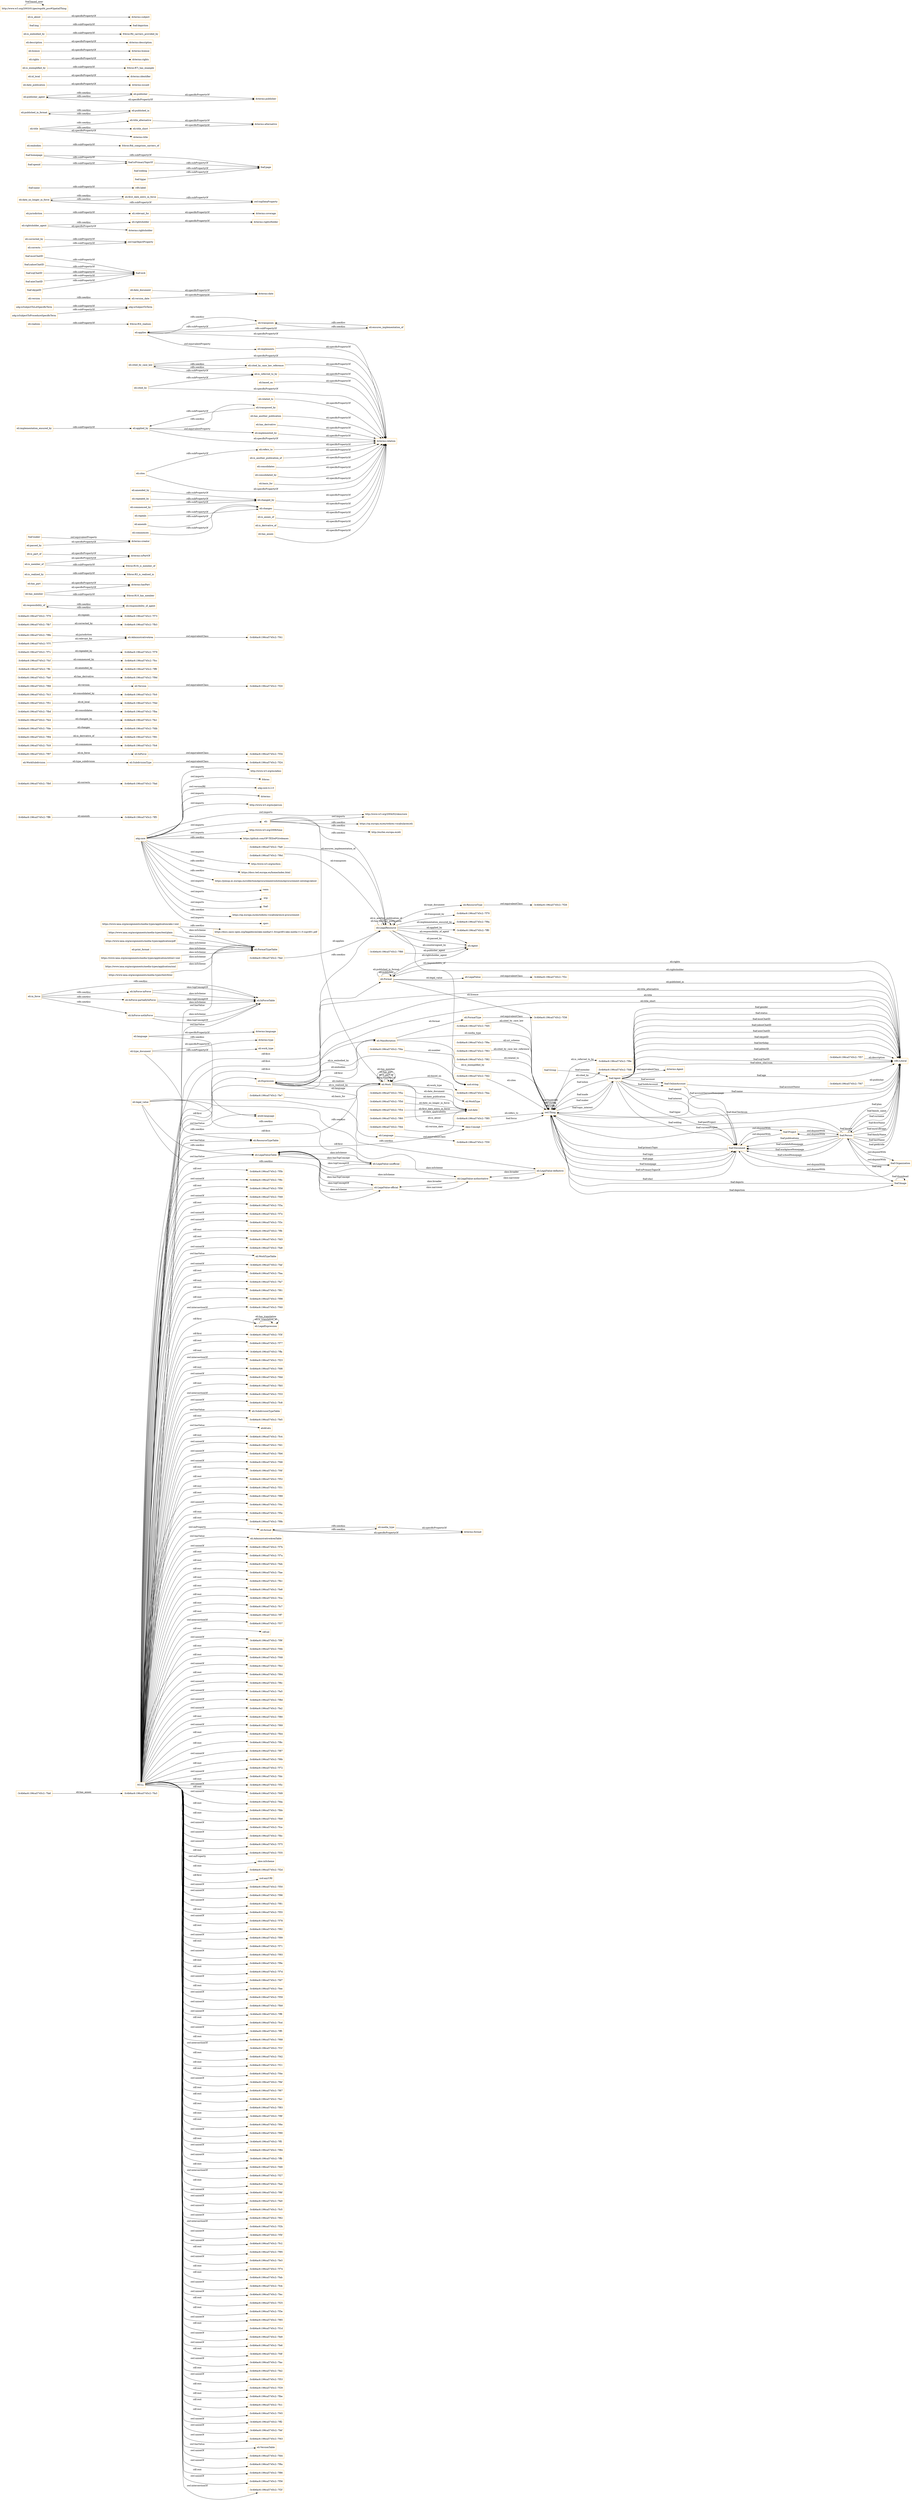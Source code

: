 digraph ar2dtool_diagram { 
rankdir=LR;
size="1501"
node [shape = rectangle, color="orange"]; "-3c4b6ac6:196ca5745c2:-7fa3" "-3c4b6ac6:196ca5745c2:-7f8e" "eli:LegalValue" "-3c4b6ac6:196ca5745c2:-7f6a" "-3c4b6ac6:196ca5745c2:-7ff3" "-3c4b6ac6:196ca5745c2:-7f63" "-3c4b6ac6:196ca5745c2:-7fad" "eli:Expression" "eli:SubdivisionType" "eli:Language" "-3c4b6ac6:196ca5745c2:-7f34" "-3c4b6ac6:196ca5745c2:-7fc6" "-3c4b6ac6:196ca5745c2:-7f57" "-3c4b6ac6:196ca5745c2:-7fa9" "-3c4b6ac6:196ca5745c2:-7f70" "eli:ResourceType" "-3c4b6ac6:196ca5745c2:-7f9a" "-3c4b6ac6:196ca5745c2:-7f82" "-3c4b6ac6:196ca5745c2:-7f91" "-3c4b6ac6:196ca5745c2:-7fde" "-3c4b6ac6:196ca5745c2:-7fe4" "-3c4b6ac6:196ca5745c2:-7fba" "-3c4b6ac6:196ca5745c2:-7f51" "eli:WorkSubdivision" "-3c4b6ac6:196ca5745c2:-7fb0" "-3c4b6ac6:196ca5745c2:-7fc3" "-3c4b6ac6:196ca5745c2:-7f20" "-3c4b6ac6:196ca5745c2:-7f4a" "-3c4b6ac6:196ca5745c2:-7f9d" "-3c4b6ac6:196ca5745c2:-7fd8" "-3c4b6ac6:196ca5745c2:-7f88" "eli:WorkType" "eli:LegalResource" "-3c4b6ac6:196ca5745c2:-7ffc" "eli:Manifestation" "-3c4b6ac6:196ca5745c2:-7fcc" "-3c4b6ac6:196ca5745c2:-7fd2" "-3c4b6ac6:196ca5745c2:-7f7c" "-3c4b6ac6:196ca5745c2:-7f54" "-3c4b6ac6:196ca5745c2:-7fa6" "-3c4b6ac6:196ca5745c2:-7fa0" "-3c4b6ac6:196ca5745c2:-7f97" "-3c4b6ac6:196ca5745c2:-7f8b" "eli:Work" "-3c4b6ac6:196ca5745c2:-7fcf" "-3c4b6ac6:196ca5745c2:-7f38" "-3c4b6ac6:196ca5745c2:-7f2c" "-3c4b6ac6:196ca5745c2:-7f7f" "eli:Format" "-3c4b6ac6:196ca5745c2:-7f24" "-3c4b6ac6:196ca5745c2:-7fc0" "-3c4b6ac6:196ca5745c2:-7fea" "-3c4b6ac6:196ca5745c2:-7ff0" "-3c4b6ac6:196ca5745c2:-7f60" "-3c4b6ac6:196ca5745c2:-7f85" "eli:AdministrativeArea" "-3c4b6ac6:196ca5745c2:-7fe7" "-3c4b6ac6:196ca5745c2:-7f44" "-3c4b6ac6:196ca5745c2:-7ff9" "-3c4b6ac6:196ca5745c2:-7fb3" "eli:LegalExpression" "-3c4b6ac6:196ca5745c2:-7f79" "-3c4b6ac6:196ca5745c2:-7f6d" "eli:InForce" "-3c4b6ac6:196ca5745c2:-7fdb" "eli:Agent" "-3c4b6ac6:196ca5745c2:-7f47" "-3c4b6ac6:196ca5745c2:-7fed" "-3c4b6ac6:196ca5745c2:-7f94" "-3c4b6ac6:196ca5745c2:-7f30" "eli:Version" "-3c4b6ac6:196ca5745c2:-7ff6" "-3c4b6ac6:196ca5745c2:-7f66" "-3c4b6ac6:196ca5745c2:-7f73" "-3c4b6ac6:196ca5745c2:-7f5a" "-3c4b6ac6:196ca5745c2:-7fd5" "-3c4b6ac6:196ca5745c2:-7fb7" "-3c4b6ac6:196ca5745c2:-7f41" "-3c4b6ac6:196ca5745c2:-7fc9" "-3c4b6ac6:196ca5745c2:-7fbd" "-3c4b6ac6:196ca5745c2:-7f76" "-3c4b6ac6:196ca5745c2:-7f5d" "-3c4b6ac6:196ca5745c2:-7f3f" "eli:FormatType" "-3c4b6ac6:196ca5745c2:-7f28" "-3c4b6ac6:196ca5745c2:-7fe1" "foaf:Image" "foaf:Project" "foaf:Agent" "foaf:Document" "foaf:OnlineAccount" "foaf:Person" "foaf:Organization" "foaf:Group" ; /*classes style*/
	"eli:responsibility_of" -> "eli:responsibility_of_agent" [ label = "rdfs:seeAlso" ];
	"eli:has_part" -> "dcterms:hasPart" [ label = "eli:specificPropertyOf" ];
	"eli:" -> "eli:Work" [ label = "rdfs:seeAlso" ];
	"eli:" -> "https://op.europa.eu/en/web/eu-vocabularies/eli" [ label = "rdfs:seeAlso" ];
	"eli:" -> "http://www.w3.org/2004/02/skos/core" [ label = "owl:imports" ];
	"eli:" -> "eli:LegalResource" [ label = "rdfs:seeAlso" ];
	"eli:" -> "http://eurlex.europa.eu/eli" [ label = "rdfs:seeAlso" ];
	"eli:is_realized_by" -> "frbroo:R3_is_realised_in" [ label = "rdfs:subPropertyOf" ];
	"eli:is_part_of" -> "dcterms:isPartOf" [ label = "eli:specificPropertyOf" ];
	"eli:AdministrativeArea" -> "-3c4b6ac6:196ca5745c2:-7f41" [ label = "owl:equivalentClass" ];
	"foaf:maker" -> "dcterms:creator" [ label = "owl:equivalentProperty" ];
	"eli:LegalValue-official" -> "eli:LegalValue-authoritative" [ label = "skos:narrower" ];
	"eli:LegalValue-official" -> "eli:LegalValueTable" [ label = "skos:topConceptOf" ];
	"eli:LegalValue-official" -> "eli:LegalValueTable" [ label = "skos:inScheme" ];
	"eli:repeals" -> "eli:changes" [ label = "rdfs:subPropertyOf" ];
	"eli:has_member" -> "frbroo:R10_has_member" [ label = "rdfs:subPropertyOf" ];
	"eli:has_member" -> "dcterms:hasPart" [ label = "eli:specificPropertyOf" ];
	"eli:cited_by_case_law" -> "eli:is_referred_to_by" [ label = "rdfs:subPropertyOf" ];
	"eli:cited_by_case_law" -> "dcterms:relation" [ label = "eli:specificPropertyOf" ];
	"eli:cited_by_case_law" -> "eli:cited_by_case_law_reference" [ label = "rdfs:seeAlso" ];
	"eli:realizes" -> "frbroo:R3i_realises" [ label = "rdfs:subPropertyOf" ];
	"a4g:isSubjectToLotSpecificTerm" -> "a4g:isSubjectToTerm" [ label = "rdfs:subPropertyOf" ];
	"a4g:isSubjectToProcedureSpecificTerm" -> "a4g:isSubjectToTerm" [ label = "rdfs:subPropertyOf" ];
	"eli:date_document" -> "dcterms:date" [ label = "eli:specificPropertyOf" ];
	"eli:amends" -> "eli:changes" [ label = "rdfs:subPropertyOf" ];
	"eli:based_on" -> "dcterms:relation" [ label = "eli:specificPropertyOf" ];
	"eli:version" -> "eli:version_date" [ label = "rdfs:seeAlso" ];
	"https://www.iana.org/assignments/media-types/application/xhtml+xml" -> "eli:FormatTypeTable" [ label = "skos:inScheme" ];
	"eli:implements" -> "dcterms:relation" [ label = "eli:specificPropertyOf" ];
	"foaf:msnChatID" -> "foaf:nick" [ label = "rdfs:subPropertyOf" ];
	"foaf:yahooChatID" -> "foaf:nick" [ label = "rdfs:subPropertyOf" ];
	"eli:implemented_by" -> "dcterms:relation" [ label = "eli:specificPropertyOf" ];
	"eli:language" -> "atold:language" [ label = "rdfs:seeAlso" ];
	"eli:language" -> "dcterms:language" [ label = "eli:specificPropertyOf" ];
	"eli:LegalValue-unofficial" -> "eli:LegalValueTable" [ label = "skos:topConceptOf" ];
	"eli:LegalValue-unofficial" -> "eli:LegalValueTable" [ label = "skos:inScheme" ];
	"eli:LegalValue-authoritative" -> "eli:LegalValue-definitive" [ label = "skos:narrower" ];
	"eli:LegalValue-authoritative" -> "eli:LegalValueTable" [ label = "skos:inScheme" ];
	"eli:LegalValue-authoritative" -> "eli:LegalValue-official" [ label = "skos:broader" ];
	"eli:InForce-partiallyInForce" -> "eli:InForceTable" [ label = "skos:inScheme" ];
	"eli:InForce-partiallyInForce" -> "eli:InForceTable" [ label = "skos:topConceptOf" ];
	"eli:ensures_implementation_of" -> "eli:transposes" [ label = "rdfs:seeAlso" ];
	"eli:ensures_implementation_of" -> "eli:applies" [ label = "rdfs:subPropertyOf" ];
	"eli:is_another_publication_of" -> "dcterms:relation" [ label = "eli:specificPropertyOf" ];
	"eli:consolidates" -> "dcterms:relation" [ label = "eli:specificPropertyOf" ];
	"eli:consolidated_by" -> "dcterms:relation" [ label = "eli:specificPropertyOf" ];
	"eli:applies" -> "eli:transposes" [ label = "rdfs:seeAlso" ];
	"eli:applies" -> "dcterms:relation" [ label = "eli:specificPropertyOf" ];
	"eli:applies" -> "eli:implements" [ label = "owl:equivalentProperty" ];
	"eli:basis_for" -> "dcterms:relation" [ label = "eli:specificPropertyOf" ];
	"eli:corrected_by" -> "owl:topObjectProperty" [ label = "rdfs:subPropertyOf" ];
	"eli:LegalValueTable" -> "eli:LegalValue-unofficial" [ label = "skos:hasTopConcept" ];
	"eli:LegalValueTable" -> "eli:LegalValue-official" [ label = "skos:hasTopConcept" ];
	"eli:responsibility_of_agent" -> "eli:responsibility_of" [ label = "rdfs:seeAlso" ];
	"eli:media_type" -> "eli:format" [ label = "rdfs:seeAlso" ];
	"eli:media_type" -> "dcterms:format" [ label = "eli:specificPropertyOf" ];
	"eli:commences" -> "eli:changes" [ label = "rdfs:subPropertyOf" ];
	"eli:rightsholder_agent" -> "eli:rightsholder" [ label = "rdfs:seeAlso" ];
	"eli:rightsholder_agent" -> "dcterms:rightsholder" [ label = "eli:specificPropertyOf" ];
	"a4g:core" -> "http://www.w3.org/2006/time" [ label = "owl:imports" ];
	"a4g:core" -> "https://github.com/OP-TED/ePO/releases" [ label = "rdfs:seeAlso" ];
	"a4g:core" -> "http://www.w3.org/ns/locn" [ label = "owl:imports" ];
	"a4g:core" -> "https://docs.ted.europa.eu/home/index.html" [ label = "rdfs:seeAlso" ];
	"a4g:core" -> "https://joinup.ec.europa.eu/collection/eprocurement/solution/eprocurement-ontology/about" [ label = "rdfs:seeAlso" ];
	"a4g:core" -> "vann:" [ label = "owl:imports" ];
	"a4g:core" -> "org:" [ label = "owl:imports" ];
	"a4g:core" -> "foaf:" [ label = "owl:imports" ];
	"a4g:core" -> "https://op.europa.eu/en/web/eu-vocabularies/e-procurement" [ label = "rdfs:seeAlso" ];
	"a4g:core" -> "cpov:" [ label = "owl:imports" ];
	"a4g:core" -> "http://www.w3.org/ns/adms" [ label = "owl:imports" ];
	"a4g:core" -> "frbroo:" [ label = "owl:imports" ];
	"a4g:core" -> "eli:" [ label = "owl:imports" ];
	"a4g:core" -> "a4g:core-4.2.0" [ label = "owl:versionIRI" ];
	"a4g:core" -> "dcterms:" [ label = "owl:imports" ];
	"a4g:core" -> "http://www.w3.org/ns/person" [ label = "owl:imports" ];
	"a4g:core" -> "http://www.w3.org/2004/02/skos/core" [ label = "owl:imports" ];
	"eli:InForce-notInForce" -> "eli:InForceTable" [ label = "skos:topConceptOf" ];
	"eli:InForce-notInForce" -> "eli:InForceTable" [ label = "skos:inScheme" ];
	"eli:legal_value" -> "eli:LegalValue-authoritative" [ label = "rdfs:seeAlso" ];
	"eli:legal_value" -> "eli:LegalValue-definitive" [ label = "rdfs:seeAlso" ];
	"eli:legal_value" -> "eli:LegalValue-unofficial" [ label = "rdfs:seeAlso" ];
	"eli:legal_value" -> "eli:LegalValueTable" [ label = "rdfs:seeAlso" ];
	"eli:legal_value" -> "eli:LegalValue-official" [ label = "rdfs:seeAlso" ];
	"eli:LegalValue-definitive" -> "eli:LegalValueTable" [ label = "skos:inScheme" ];
	"eli:LegalValue-definitive" -> "eli:LegalValue-authoritative" [ label = "skos:broader" ];
	"eli:ResourceType" -> "-3c4b6ac6:196ca5745c2:-7f28" [ label = "owl:equivalentClass" ];
	"eli:refers_to" -> "dcterms:relation" [ label = "eli:specificPropertyOf" ];
	"https://www.iana.org/assignments/media-types/application/xml" -> "eli:FormatTypeTable" [ label = "skos:inScheme" ];
	"eli:cites" -> "eli:refers_to" [ label = "rdfs:subPropertyOf" ];
	"eli:cites" -> "dcterms:relation" [ label = "eli:specificPropertyOf" ];
	"foaf:Person" -> "foaf:Project" [ label = "owl:disjointWith" ];
	"foaf:Person" -> "foaf:Organization" [ label = "owl:disjointWith" ];
	"eli:commenced_by" -> "eli:changed_by" [ label = "rdfs:subPropertyOf" ];
	"eli:relevant_for" -> "dcterms:coverage" [ label = "eli:specificPropertyOf" ];
	"eli:format" -> "eli:media_type" [ label = "rdfs:seeAlso" ];
	"eli:format" -> "dcterms:format" [ label = "eli:specificPropertyOf" ];
	"https://www.iana.org/assignments/media-types/application/akn+xml" -> "https://docs.oasis-open.org/legaldocml/akn-media/v1.0/csprd01/akn-media-v1.0-csprd01.pdf" [ label = "rdfs:seeAlso" ];
	"https://www.iana.org/assignments/media-types/application/akn+xml" -> "eli:FormatTypeTable" [ label = "skos:inScheme" ];
	"eli:passed_by" -> "dcterms:creator" [ label = "eli:specificPropertyOf" ];
	"eli:date_no_longer_in_force" -> "eli:first_date_entry_in_force" [ label = "rdfs:seeAlso" ];
	"eli:date_no_longer_in_force" -> "owl:topDataProperty" [ label = "rdfs:subPropertyOf" ];
	"eli:is_annex_of" -> "dcterms:relation" [ label = "eli:specificPropertyOf" ];
	"foaf:icqChatID" -> "foaf:nick" [ label = "rdfs:subPropertyOf" ];
	"foaf:name" -> "rdfs:label" [ label = "rdfs:subPropertyOf" ];
	"foaf:Project" -> "foaf:Document" [ label = "owl:disjointWith" ];
	"foaf:Project" -> "foaf:Person" [ label = "owl:disjointWith" ];
	"eli:is_derivative_of" -> "dcterms:relation" [ label = "eli:specificPropertyOf" ];
	"foaf:homepage" -> "foaf:page" [ label = "rdfs:subPropertyOf" ];
	"foaf:homepage" -> "foaf:isPrimaryTopicOf" [ label = "rdfs:subPropertyOf" ];
	"eli:changed_by" -> "dcterms:relation" [ label = "eli:specificPropertyOf" ];
	"eli:embodies" -> "frbroo:R4i_comprises_carriers_of" [ label = "rdfs:subPropertyOf" ];
	"foaf:weblog" -> "foaf:page" [ label = "rdfs:subPropertyOf" ];
	"eli:is_referred_to_by" -> "dcterms:relation" [ label = "eli:specificPropertyOf" ];
	"eli:changes" -> "dcterms:relation" [ label = "eli:specificPropertyOf" ];
	"eli:Language" -> "-3c4b6ac6:196ca5745c2:-7f30" [ label = "owl:equivalentClass" ];
	"eli:SubdivisionType" -> "-3c4b6ac6:196ca5745c2:-7f24" [ label = "owl:equivalentClass" ];
	"eli:applied_by" -> "dcterms:relation" [ label = "eli:specificPropertyOf" ];
	"eli:applied_by" -> "eli:implemented_by" [ label = "owl:equivalentProperty" ];
	"eli:applied_by" -> "eli:transposed_by" [ label = "rdfs:seeAlso" ];
	"eli:rightsholder" -> "dcterms:rightsHolder" [ label = "eli:specificPropertyOf" ];
	"eli:title_alternative" -> "dcterms:alternative" [ label = "eli:specificPropertyOf" ];
	"eli:first_date_entry_in_force" -> "eli:date_no_longer_in_force" [ label = "rdfs:seeAlso" ];
	"eli:first_date_entry_in_force" -> "owl:topDataProperty" [ label = "rdfs:subPropertyOf" ];
	"eli:cited_by_case_law_reference" -> "eli:cited_by_case_law" [ label = "rdfs:seeAlso" ];
	"eli:cited_by_case_law_reference" -> "dcterms:relation" [ label = "eli:specificPropertyOf" ];
	"foaf:isPrimaryTopicOf" -> "foaf:page" [ label = "rdfs:subPropertyOf" ];
	"eli:transposed_by" -> "eli:applied_by" [ label = "rdfs:subPropertyOf" ];
	"https://www.iana.org/assignments/media-types/text/html" -> "eli:FormatTypeTable" [ label = "skos:inScheme" ];
	"eli:published_in_format" -> "eli:published_in" [ label = "rdfs:seeAlso" ];
	"foaf:Document" -> "foaf:Project" [ label = "owl:disjointWith" ];
	"foaf:Document" -> "foaf:Organization" [ label = "owl:disjointWith" ];
	"eli:publisher_agent" -> "eli:publisher" [ label = "rdfs:seeAlso" ];
	"eli:publisher_agent" -> "dcterms:publisher" [ label = "eli:specificPropertyOf" ];
	"eli:Version" -> "-3c4b6ac6:196ca5745c2:-7f20" [ label = "owl:equivalentClass" ];
	"https://www.iana.org/assignments/media-types/text/plain" -> "eli:FormatTypeTable" [ label = "skos:inScheme" ];
	"foaf:aimChatID" -> "foaf:nick" [ label = "rdfs:subPropertyOf" ];
	"https://www.iana.org/assignments/media-types/application/pdf" -> "eli:FormatTypeTable" [ label = "skos:inScheme" ];
	"eli:date_publication" -> "dcterms:issued" [ label = "eli:specificPropertyOf" ];
	"eli:transposes" -> "eli:ensures_implementation_of" [ label = "rdfs:seeAlso" ];
	"eli:transposes" -> "eli:applies" [ label = "rdfs:subPropertyOf" ];
	"eli:print_format" -> "eli:FormatTypeTable" [ label = "skos:inScheme" ];
	"eli:id_local" -> "dcterms:identifier" [ label = "eli:specificPropertyOf" ];
	"eli:is_exemplified_by" -> "frbroo:R7i_has_example" [ label = "rdfs:subPropertyOf" ];
	"foaf:openid" -> "foaf:isPrimaryTopicOf" [ label = "rdfs:subPropertyOf" ];
	"eli:implementation_ensured_by" -> "eli:applied_by" [ label = "rdfs:subPropertyOf" ];
	"eli:rights" -> "dcterms:rights" [ label = "eli:specificPropertyOf" ];
	"eli:published_in" -> "eli:published_in_format" [ label = "rdfs:seeAlso" ];
	"eli:publisher" -> "eli:publisher_agent" [ label = "rdfs:seeAlso" ];
	"eli:publisher" -> "dcterms:publisher" [ label = "eli:specificPropertyOf" ];
	"eli:title_short" -> "dcterms:alternative" [ label = "eli:specificPropertyOf" ];
	"eli:has_annex" -> "dcterms:relation" [ label = "eli:specificPropertyOf" ];
	"foaf:Agent" -> "dcterms:Agent" [ label = "owl:equivalentClass" ];
	"eli:type_document" -> "dcterms:type" [ label = "eli:specificPropertyOf" ];
	"eli:type_document" -> "eli:work_type" [ label = "rdfs:subPropertyOf" ];
	"eli:type_document" -> "eli:ResourceTypeTable" [ label = "rdfs:seeAlso" ];
	"eli:related_to" -> "dcterms:relation" [ label = "eli:specificPropertyOf" ];
	"eli:LegalValue" -> "-3c4b6ac6:196ca5745c2:-7f2c" [ label = "owl:equivalentClass" ];
	"eli:InForce-inForce" -> "eli:InForceTable" [ label = "skos:topConceptOf" ];
	"eli:InForce-inForce" -> "eli:InForceTable" [ label = "skos:inScheme" ];
	"eli:in_force" -> "eli:InForce-partiallyInForce" [ label = "rdfs:seeAlso" ];
	"eli:in_force" -> "eli:InForce-inForce" [ label = "rdfs:seeAlso" ];
	"eli:in_force" -> "eli:InForce-notInForce" [ label = "rdfs:seeAlso" ];
	"eli:in_force" -> "eli:InForceTable" [ label = "rdfs:seeAlso" ];
	"eli:licence" -> "dcterms:license" [ label = "eli:specificPropertyOf" ];
	"eli:FormatType" -> "-3c4b6ac6:196ca5745c2:-7f38" [ label = "owl:equivalentClass" ];
	"eli:description" -> "dcterms:description" [ label = "eli:specificPropertyOf" ];
	"foaf:Organization" -> "foaf:Document" [ label = "owl:disjointWith" ];
	"foaf:Organization" -> "foaf:Person" [ label = "owl:disjointWith" ];
	"eli:is_embodied_by" -> "frbroo:R4_carriers_provided_by" [ label = "rdfs:subPropertyOf" ];
	"foaf:img" -> "foaf:depiction" [ label = "rdfs:subPropertyOf" ];
	"foaf:skypeID" -> "foaf:nick" [ label = "rdfs:subPropertyOf" ];
	"eli:has_another_publication" -> "dcterms:relation" [ label = "eli:specificPropertyOf" ];
	"NULL" -> "-3c4b6ac6:196ca5745c2:-7feb" [ label = "rdf:rest" ];
	"NULL" -> "-3c4b6ac6:196ca5745c2:-7fae" [ label = "rdf:rest" ];
	"NULL" -> "-3c4b6ac6:196ca5745c2:-7fb1" [ label = "rdf:rest" ];
	"NULL" -> "-3c4b6ac6:196ca5745c2:-7fe8" [ label = "rdf:rest" ];
	"NULL" -> "-3c4b6ac6:196ca5745c2:-7fca" [ label = "rdf:rest" ];
	"NULL" -> "-3c4b6ac6:196ca5745c2:-7fc7" [ label = "rdf:rest" ];
	"NULL" -> "-3c4b6ac6:196ca5745c2:-7ff7" [ label = "rdf:rest" ];
	"NULL" -> "-3c4b6ac6:196ca5745c2:-7f37" [ label = "owl:intersectionOf" ];
	"NULL" -> "rdf:nil" [ label = "rdf:rest" ];
	"NULL" -> "-3c4b6ac6:196ca5745c2:-7f9f" [ label = "owl:unionOf" ];
	"NULL" -> "-3c4b6ac6:196ca5745c2:-7f4b" [ label = "rdf:rest" ];
	"NULL" -> "-3c4b6ac6:196ca5745c2:-7f48" [ label = "rdf:rest" ];
	"NULL" -> "-3c4b6ac6:196ca5745c2:-7fb2" [ label = "owl:unionOf" ];
	"NULL" -> "-3c4b6ac6:196ca5745c2:-7f64" [ label = "rdf:rest" ];
	"NULL" -> "-3c4b6ac6:196ca5745c2:-7f6c" [ label = "owl:unionOf" ];
	"NULL" -> "-3c4b6ac6:196ca5745c2:-7fa5" [ label = "owl:unionOf" ];
	"NULL" -> "-3c4b6ac6:196ca5745c2:-7f8d" [ label = "owl:unionOf" ];
	"NULL" -> "-3c4b6ac6:196ca5745c2:-7fa2" [ label = "owl:unionOf" ];
	"NULL" -> "-3c4b6ac6:196ca5745c2:-7f80" [ label = "rdf:rest" ];
	"NULL" -> "-3c4b6ac6:196ca5745c2:-7f69" [ label = "owl:unionOf" ];
	"NULL" -> "-3c4b6ac6:196ca5745c2:-7fb4" [ label = "rdf:rest" ];
	"NULL" -> "-3c4b6ac6:196ca5745c2:-7f8c" [ label = "rdf:rest" ];
	"NULL" -> "eli:LegalResource" [ label = "rdf:first" ];
	"NULL" -> "-3c4b6ac6:196ca5745c2:-7f87" [ label = "owl:unionOf" ];
	"NULL" -> "eli:LegalValueTable" [ label = "owl:hasValue" ];
	"NULL" -> "eli:Work" [ label = "rdf:first" ];
	"NULL" -> "-3c4b6ac6:196ca5745c2:-7f6b" [ label = "rdf:rest" ];
	"NULL" -> "-3c4b6ac6:196ca5745c2:-7f72" [ label = "owl:unionOf" ];
	"NULL" -> "-3c4b6ac6:196ca5745c2:-7fdc" [ label = "rdf:rest" ];
	"NULL" -> "-3c4b6ac6:196ca5745c2:-7f5c" [ label = "owl:unionOf" ];
	"NULL" -> "-3c4b6ac6:196ca5745c2:-7f3f" [ label = "rdf:first" ];
	"NULL" -> "-3c4b6ac6:196ca5745c2:-7fd9" [ label = "rdf:rest" ];
	"NULL" -> "-3c4b6ac6:196ca5745c2:-7fda" [ label = "owl:unionOf" ];
	"NULL" -> "-3c4b6ac6:196ca5745c2:-7fbb" [ label = "rdf:rest" ];
	"NULL" -> "-3c4b6ac6:196ca5745c2:-7fb8" [ label = "rdf:rest" ];
	"NULL" -> "-3c4b6ac6:196ca5745c2:-7fce" [ label = "owl:unionOf" ];
	"NULL" -> "-3c4b6ac6:196ca5745c2:-7fbc" [ label = "owl:unionOf" ];
	"NULL" -> "-3c4b6ac6:196ca5745c2:-7f75" [ label = "owl:unionOf" ];
	"NULL" -> "-3c4b6ac6:196ca5745c2:-7f35" [ label = "rdf:rest" ];
	"NULL" -> "skos:inScheme" [ label = "owl:onProperty" ];
	"NULL" -> "-3c4b6ac6:196ca5745c2:-7f2d" [ label = "rdf:rest" ];
	"NULL" -> "xsd:anyURI" [ label = "rdf:first" ];
	"NULL" -> "-3c4b6ac6:196ca5745c2:-7f50" [ label = "owl:unionOf" ];
	"NULL" -> "-3c4b6ac6:196ca5745c2:-7f96" [ label = "owl:unionOf" ];
	"NULL" -> "-3c4b6ac6:196ca5745c2:-7f81" [ label = "owl:unionOf" ];
	"NULL" -> "eli:ResourceTypeTable" [ label = "owl:hasValue" ];
	"NULL" -> "-3c4b6ac6:196ca5745c2:-7f55" [ label = "rdf:rest" ];
	"NULL" -> "-3c4b6ac6:196ca5745c2:-7f78" [ label = "owl:unionOf" ];
	"NULL" -> "-3c4b6ac6:196ca5745c2:-7f92" [ label = "rdf:rest" ];
	"NULL" -> "-3c4b6ac6:196ca5745c2:-7f99" [ label = "owl:unionOf" ];
	"NULL" -> "-3c4b6ac6:196ca5745c2:-7f71" [ label = "rdf:rest" ];
	"NULL" -> "-3c4b6ac6:196ca5745c2:-7f93" [ label = "owl:unionOf" ];
	"NULL" -> "-3c4b6ac6:196ca5745c2:-7f9e" [ label = "rdf:rest" ];
	"NULL" -> "skos:Concept" [ label = "rdf:first" ];
	"NULL" -> "-3c4b6ac6:196ca5745c2:-7f7d" [ label = "rdf:rest" ];
	"NULL" -> "eli:FormatTypeTable" [ label = "owl:hasValue" ];
	"NULL" -> "-3c4b6ac6:196ca5745c2:-7fd7" [ label = "owl:unionOf" ];
	"NULL" -> "-3c4b6ac6:196ca5745c2:-7fee" [ label = "rdf:rest" ];
	"NULL" -> "-3c4b6ac6:196ca5745c2:-7f59" [ label = "owl:unionOf" ];
	"NULL" -> "-3c4b6ac6:196ca5745c2:-7fb9" [ label = "owl:unionOf" ];
	"NULL" -> "-3c4b6ac6:196ca5745c2:-7ff8" [ label = "owl:unionOf" ];
	"NULL" -> "-3c4b6ac6:196ca5745c2:-7fcd" [ label = "rdf:rest" ];
	"NULL" -> "-3c4b6ac6:196ca5745c2:-7ff5" [ label = "owl:unionOf" ];
	"NULL" -> "-3c4b6ac6:196ca5745c2:-7f68" [ label = "rdf:rest" ];
	"NULL" -> "-3c4b6ac6:196ca5745c2:-7f1f" [ label = "owl:intersectionOf" ];
	"NULL" -> "-3c4b6ac6:196ca5745c2:-7f42" [ label = "rdf:rest" ];
	"NULL" -> "-3c4b6ac6:196ca5745c2:-7f21" [ label = "rdf:rest" ];
	"NULL" -> "eli:Format" [ label = "rdf:first" ];
	"NULL" -> "-3c4b6ac6:196ca5745c2:-7f4e" [ label = "rdf:rest" ];
	"NULL" -> "-3c4b6ac6:196ca5745c2:-7fbf" [ label = "owl:unionOf" ];
	"NULL" -> "-3c4b6ac6:196ca5745c2:-7f67" [ label = "rdf:rest" ];
	"NULL" -> "eli:format" [ label = "owl:onProperty" ];
	"NULL" -> "-3c4b6ac6:196ca5745c2:-7fa1" [ label = "rdf:rest" ];
	"NULL" -> "-3c4b6ac6:196ca5745c2:-7f83" [ label = "rdf:rest" ];
	"NULL" -> "-3c4b6ac6:196ca5745c2:-7f8f" [ label = "rdf:rest" ];
	"NULL" -> "-3c4b6ac6:196ca5745c2:-7f6e" [ label = "rdf:rest" ];
	"NULL" -> "-3c4b6ac6:196ca5745c2:-7f90" [ label = "owl:unionOf" ];
	"NULL" -> "-3c4b6ac6:196ca5745c2:-7ff1" [ label = "rdf:rest" ];
	"NULL" -> "-3c4b6ac6:196ca5745c2:-7f84" [ label = "owl:unionOf" ];
	"NULL" -> "-3c4b6ac6:196ca5745c2:-7ffb" [ label = "owl:unionOf" ];
	"NULL" -> "-3c4b6ac6:196ca5745c2:-7fd0" [ label = "rdf:rest" ];
	"NULL" -> "-3c4b6ac6:196ca5745c2:-7f27" [ label = "owl:intersectionOf" ];
	"NULL" -> "-3c4b6ac6:196ca5745c2:-7fa4" [ label = "rdf:rest" ];
	"NULL" -> "-3c4b6ac6:196ca5745c2:-7f6f" [ label = "owl:unionOf" ];
	"NULL" -> "xsd:string" [ label = "rdf:first" ];
	"NULL" -> "-3c4b6ac6:196ca5745c2:-7fe0" [ label = "owl:unionOf" ];
	"NULL" -> "-3c4b6ac6:196ca5745c2:-7fc5" [ label = "owl:unionOf" ];
	"NULL" -> "-3c4b6ac6:196ca5745c2:-7f62" [ label = "owl:unionOf" ];
	"NULL" -> "-3c4b6ac6:196ca5745c2:-7f2b" [ label = "owl:intersectionOf" ];
	"NULL" -> "-3c4b6ac6:196ca5745c2:-7f5f" [ label = "owl:unionOf" ];
	"NULL" -> "-3c4b6ac6:196ca5745c2:-7fc2" [ label = "owl:unionOf" ];
	"NULL" -> "-3c4b6ac6:196ca5745c2:-7f95" [ label = "rdf:rest" ];
	"NULL" -> "-3c4b6ac6:196ca5745c2:-7fe3" [ label = "owl:unionOf" ];
	"NULL" -> "-3c4b6ac6:196ca5745c2:-7f74" [ label = "rdf:rest" ];
	"NULL" -> "-3c4b6ac6:196ca5745c2:-7fab" [ label = "rdf:rest" ];
	"NULL" -> "-3c4b6ac6:196ca5745c2:-7fcb" [ label = "owl:unionOf" ];
	"NULL" -> "-3c4b6ac6:196ca5745c2:-7fec" [ label = "owl:unionOf" ];
	"NULL" -> "-3c4b6ac6:196ca5745c2:-7f25" [ label = "rdf:rest" ];
	"NULL" -> "-3c4b6ac6:196ca5745c2:-7f3e" [ label = "rdf:rest" ];
	"NULL" -> "-3c4b6ac6:196ca5745c2:-7f65" [ label = "owl:unionOf" ];
	"NULL" -> "-3c4b6ac6:196ca5745c2:-7f1d" [ label = "rdf:rest" ];
	"NULL" -> "-3c4b6ac6:196ca5745c2:-7fe9" [ label = "owl:unionOf" ];
	"NULL" -> "-3c4b6ac6:196ca5745c2:-7fe6" [ label = "owl:unionOf" ];
	"NULL" -> "-3c4b6ac6:196ca5745c2:-7fdf" [ label = "rdf:rest" ];
	"NULL" -> "-3c4b6ac6:196ca5745c2:-7fac" [ label = "owl:unionOf" ];
	"NULL" -> "-3c4b6ac6:196ca5745c2:-7fe2" [ label = "rdf:rest" ];
	"NULL" -> "-3c4b6ac6:196ca5745c2:-7f53" [ label = "owl:unionOf" ];
	"NULL" -> "eli:InForceTable" [ label = "owl:hasValue" ];
	"NULL" -> "-3c4b6ac6:196ca5745c2:-7f29" [ label = "rdf:rest" ];
	"NULL" -> "-3c4b6ac6:196ca5745c2:-7fbe" [ label = "rdf:rest" ];
	"NULL" -> "-3c4b6ac6:196ca5745c2:-7fc1" [ label = "rdf:rest" ];
	"NULL" -> "-3c4b6ac6:196ca5745c2:-7f45" [ label = "rdf:rest" ];
	"NULL" -> "-3c4b6ac6:196ca5745c2:-7ff2" [ label = "owl:unionOf" ];
	"NULL" -> "-3c4b6ac6:196ca5745c2:-7fef" [ label = "owl:unionOf" ];
	"NULL" -> "-3c4b6ac6:196ca5745c2:-7f43" [ label = "owl:unionOf" ];
	"NULL" -> "eli:VersionTable" [ label = "owl:hasValue" ];
	"NULL" -> "-3c4b6ac6:196ca5745c2:-7fd4" [ label = "owl:unionOf" ];
	"NULL" -> "-3c4b6ac6:196ca5745c2:-7f8a" [ label = "owl:unionOf" ];
	"NULL" -> "-3c4b6ac6:196ca5745c2:-7f86" [ label = "rdf:rest" ];
	"NULL" -> "-3c4b6ac6:196ca5745c2:-7f56" [ label = "owl:unionOf" ];
	"NULL" -> "-3c4b6ac6:196ca5745c2:-7f2f" [ label = "owl:intersectionOf" ];
	"NULL" -> "-3c4b6ac6:196ca5745c2:-7f5b" [ label = "rdf:rest" ];
	"NULL" -> "-3c4b6ac6:196ca5745c2:-7f9c" [ label = "owl:unionOf" ];
	"NULL" -> "-3c4b6ac6:196ca5745c2:-7f58" [ label = "rdf:rest" ];
	"NULL" -> "-3c4b6ac6:196ca5745c2:-7f49" [ label = "owl:unionOf" ];
	"NULL" -> "-3c4b6ac6:196ca5745c2:-7f3a" [ label = "rdf:rest" ];
	"NULL" -> "-3c4b6ac6:196ca5745c2:-7f7e" [ label = "owl:unionOf" ];
	"NULL" -> "-3c4b6ac6:196ca5745c2:-7f3c" [ label = "owl:unionOf" ];
	"NULL" -> "-3c4b6ac6:196ca5745c2:-7ff4" [ label = "rdf:rest" ];
	"NULL" -> "eli:Manifestation" [ label = "rdf:first" ];
	"NULL" -> "-3c4b6ac6:196ca5745c2:-7fd3" [ label = "rdf:rest" ];
	"NULL" -> "-3c4b6ac6:196ca5745c2:-7fa8" [ label = "owl:unionOf" ];
	"NULL" -> "eli:WorkTypeTable" [ label = "owl:hasValue" ];
	"NULL" -> "-3c4b6ac6:196ca5745c2:-7faf" [ label = "owl:unionOf" ];
	"NULL" -> "eli:Expression" [ label = "rdf:first" ];
	"NULL" -> "-3c4b6ac6:196ca5745c2:-7faa" [ label = "rdf:rest" ];
	"NULL" -> "eli:LegalExpression" [ label = "rdf:first" ];
	"NULL" -> "-3c4b6ac6:196ca5745c2:-7fa7" [ label = "rdf:rest" ];
	"NULL" -> "-3c4b6ac6:196ca5745c2:-7f61" [ label = "rdf:rest" ];
	"NULL" -> "-3c4b6ac6:196ca5745c2:-7f98" [ label = "rdf:rest" ];
	"NULL" -> "-3c4b6ac6:196ca5745c2:-7f40" [ label = "owl:intersectionOf" ];
	"NULL" -> "-3c4b6ac6:196ca5745c2:-7f77" [ label = "rdf:rest" ];
	"NULL" -> "-3c4b6ac6:196ca5745c2:-7ffa" [ label = "rdf:rest" ];
	"NULL" -> "-3c4b6ac6:196ca5745c2:-7f23" [ label = "owl:intersectionOf" ];
	"NULL" -> "-3c4b6ac6:196ca5745c2:-7fd6" [ label = "rdf:rest" ];
	"NULL" -> "-3c4b6ac6:196ca5745c2:-7fdd" [ label = "owl:unionOf" ];
	"NULL" -> "-3c4b6ac6:196ca5745c2:-7fb5" [ label = "rdf:rest" ];
	"NULL" -> "-3c4b6ac6:196ca5745c2:-7f33" [ label = "owl:intersectionOf" ];
	"NULL" -> "-3c4b6ac6:196ca5745c2:-7fc8" [ label = "owl:unionOf" ];
	"NULL" -> "eli:SubdivisionTypeTable" [ label = "owl:hasValue" ];
	"NULL" -> "-3c4b6ac6:196ca5745c2:-7fe5" [ label = "rdf:rest" ];
	"NULL" -> "atold:atu" [ label = "owl:hasValue" ];
	"NULL" -> "-3c4b6ac6:196ca5745c2:-7fc4" [ label = "rdf:rest" ];
	"NULL" -> "-3c4b6ac6:196ca5745c2:-7fd1" [ label = "owl:unionOf" ];
	"NULL" -> "-3c4b6ac6:196ca5745c2:-7fb6" [ label = "owl:unionOf" ];
	"NULL" -> "-3c4b6ac6:196ca5745c2:-7f46" [ label = "owl:unionOf" ];
	"NULL" -> "-3c4b6ac6:196ca5745c2:-7f4f" [ label = "rdf:rest" ];
	"NULL" -> "-3c4b6ac6:196ca5745c2:-7f52" [ label = "rdf:rest" ];
	"NULL" -> "atold:language" [ label = "owl:hasValue" ];
	"NULL" -> "-3c4b6ac6:196ca5745c2:-7f31" [ label = "rdf:rest" ];
	"NULL" -> "-3c4b6ac6:196ca5745c2:-7f89" [ label = "rdf:rest" ];
	"NULL" -> "-3c4b6ac6:196ca5745c2:-7f4c" [ label = "owl:unionOf" ];
	"NULL" -> "-3c4b6ac6:196ca5745c2:-7f5e" [ label = "rdf:rest" ];
	"NULL" -> "-3c4b6ac6:196ca5745c2:-7f9b" [ label = "rdf:rest" ];
	"NULL" -> "eli:AdministrativeAreaTable" [ label = "owl:hasValue" ];
	"NULL" -> "-3c4b6ac6:196ca5745c2:-7f7b" [ label = "owl:unionOf" ];
	"NULL" -> "-3c4b6ac6:196ca5745c2:-7f7a" [ label = "rdf:rest" ];
	"eli:amended_by" -> "eli:changed_by" [ label = "rdfs:subPropertyOf" ];
	"eli:is_about" -> "dcterms:subject" [ label = "eli:specificPropertyOf" ];
	"eli:has_derivative" -> "dcterms:relation" [ label = "eli:specificPropertyOf" ];
	"eli:title" -> "eli:title_short" [ label = "rdfs:seeAlso" ];
	"eli:title" -> "dcterms:title" [ label = "eli:specificPropertyOf" ];
	"eli:title" -> "eli:title_alternative" [ label = "rdfs:seeAlso" ];
	"eli:InForce" -> "-3c4b6ac6:196ca5745c2:-7f34" [ label = "owl:equivalentClass" ];
	"eli:jurisdiction" -> "eli:relevant_for" [ label = "rdfs:subPropertyOf" ];
	"eli:version_date" -> "dcterms:date" [ label = "eli:specificPropertyOf" ];
	"eli:repealed_by" -> "eli:changed_by" [ label = "rdfs:subPropertyOf" ];
	"foaf:tipjar" -> "foaf:page" [ label = "rdfs:subPropertyOf" ];
	"eli:cited_by" -> "dcterms:relation" [ label = "eli:specificPropertyOf" ];
	"eli:cited_by" -> "eli:is_referred_to_by" [ label = "rdfs:subPropertyOf" ];
	"eli:is_member_of" -> "dcterms:isPartOf" [ label = "eli:specificPropertyOf" ];
	"eli:is_member_of" -> "frbroo:R10i_is_member_of" [ label = "rdfs:subPropertyOf" ];
	"eli:corrects" -> "owl:topObjectProperty" [ label = "rdfs:subPropertyOf" ];
	"-3c4b6ac6:196ca5745c2:-7f8b" -> "eli:AdministrativeArea" [ label = "eli:jurisdiction" ];
	"owl:Thing" -> "rdfs:Literal" [ label = "foaf:name" ];
	"owl:Thing" -> "foaf:Document" [ label = "foaf:page" ];
	"foaf:Agent" -> "foaf:Document" [ label = "foaf:openid" ];
	"owl:Thing" -> "rdfs:Literal" [ label = "foaf:dnaChecksum" ];
	"eli:Manifestation" -> "owl:Thing" [ label = "eli:media_type" ];
	"-3c4b6ac6:196ca5745c2:-7f6a" -> "owl:Thing" [ label = "eli:uri_schema" ];
	"-3c4b6ac6:196ca5745c2:-7fc9" -> "-3c4b6ac6:196ca5745c2:-7fc6" [ label = "eli:commences" ];
	"foaf:Person" -> "owl:Thing" [ label = "foaf:pastProject" ];
	"eli:LegalResource" -> "xsd:string" [ label = "eli:responsibility_of" ];
	"-3c4b6ac6:196ca5745c2:-7fcf" -> "-3c4b6ac6:196ca5745c2:-7fcc" [ label = "eli:commenced_by" ];
	"foaf:Person" -> "rdfs:Literal" [ label = "foaf:surname" ];
	"-3c4b6ac6:196ca5745c2:-7f63" -> "owl:Thing" [ label = "eli:cited_by_case_law_reference" ];
	"-3c4b6ac6:196ca5745c2:-7ffc" -> "-3c4b6ac6:196ca5745c2:-7ff9" [ label = "eli:amended_by" ];
	"foaf:Person" -> "rdfs:Literal" [ label = "foaf:firstName" ];
	"-3c4b6ac6:196ca5745c2:-7f57" -> "rdfs:Literal" [ label = "eli:description" ];
	"-3c4b6ac6:196ca5745c2:-7f85" -> "owl:Thing" [ label = "eli:refers_to" ];
	"eli:Expression" -> "rdfs:Literal" [ label = "eli:title_short" ];
	"foaf:Agent" -> "owl:Thing" [ label = "foaf:topic_interest" ];
	"-3c4b6ac6:196ca5745c2:-7f44" -> "xsd:date" [ label = "eli:version_date" ];
	"-3c4b6ac6:196ca5745c2:-7fa0" -> "-3c4b6ac6:196ca5745c2:-7f9d" [ label = "eli:has_derivative" ];
	"http://www.w3.org/2003/01/geo/wgs84_pos#SpatialThing" -> "http://www.w3.org/2003/01/geo/wgs84_pos#SpatialThing" [ label = "foaf:based_near" ];
	"foaf:Agent" -> "foaf:OnlineAccount" [ label = "foaf:account" ];
	"foaf:Agent" -> "rdfs:Literal" [ label = "foaf:gender" ];
	"-3c4b6ac6:196ca5745c2:-7f47" -> "rdfs:Literal" [ label = "eli:publisher" ];
	"eli:Format" -> "eli:Format" [ label = "eli:publishes" ];
	"eli:Format" -> "eli:Agent" [ label = "eli:rightsholder_agent" ];
	"-3c4b6ac6:196ca5745c2:-7f94" -> "-3c4b6ac6:196ca5745c2:-7f91" [ label = "eli:is_derivative_of" ];
	"eli:LegalResource" -> "-3c4b6ac6:196ca5745c2:-7ff0" [ label = "eli:applied_by" ];
	"foaf:Agent" -> "rdfs:Literal" [ label = "foaf:status" ];
	"-3c4b6ac6:196ca5745c2:-7f4a" -> "xsd:string" [ label = "eli:number" ];
	"owl:Thing" -> "foaf:Document" [ label = "foaf:homepage" ];
	"eli:WorkSubdivision" -> "eli:SubdivisionType" [ label = "eli:type_subdivision" ];
	"foaf:Agent" -> "foaf:Document" [ label = "foaf:interest" ];
	"eli:Format" -> "rdfs:Literal" [ label = "eli:rights" ];
	"foaf:Agent" -> "rdfs:Literal" [ label = "foaf:msnChatID" ];
	"-3c4b6ac6:196ca5745c2:-7fd2" -> "owl:Thing" [ label = "eli:cites" ];
	"-3c4b6ac6:196ca5745c2:-7fc3" -> "-3c4b6ac6:196ca5745c2:-7fc0" [ label = "eli:consolidated_by" ];
	"owl:Thing" -> "foaf:Agent" [ label = "foaf:maker" ];
	"foaf:Agent" -> "rdfs:Literal" [ label = "foaf:yahooChatID" ];
	"foaf:OnlineAccount" -> "foaf:Document" [ label = "foaf:accountServiceHomepage" ];
	"eli:Work" -> "-3c4b6ac6:196ca5745c2:-7fea" [ label = "eli:based_on" ];
	"foaf:Person" -> "rdfs:Literal" [ label = "foaf:myersBriggs" ];
	"-3c4b6ac6:196ca5745c2:-7f60" -> "xsd:date" [ label = "eli:date_applicability" ];
	"foaf:Person" -> "rdfs:Literal" [ label = "foaf:familyName" ];
	"-3c4b6ac6:196ca5745c2:-7f5a" -> "xsd:date" [ label = "eli:date_publication" ];
	"eli:LegalResource" -> "eli:ResourceType" [ label = "eli:type_document" ];
	"eli:Work" -> "eli:Work" [ label = "eli:is_member_of" ];
	"-3c4b6ac6:196ca5745c2:-7fa6" -> "-3c4b6ac6:196ca5745c2:-7fa3" [ label = "eli:has_annex" ];
	"eli:Expression" -> "eli:Work" [ label = "eli:realizes" ];
	"foaf:Group" -> "foaf:Agent" [ label = "foaf:member" ];
	"eli:Work" -> "eli:WorkType" [ label = "eli:work_type" ];
	"eli:LegalResource" -> "eli:LegalResource" [ label = "eli:has_another_publication" ];
	"eli:Work" -> "xsd:date" [ label = "eli:date_document" ];
	"foaf:Person" -> "foaf:Person" [ label = "foaf:knows" ];
	"owl:Thing" -> "owl:Thing" [ label = "foaf:logo" ];
	"foaf:Agent" -> "rdfs:Literal" [ label = "foaf:aimChatID" ];
	"owl:Thing" -> "owl:Thing" [ label = "foaf:theme" ];
	"-3c4b6ac6:196ca5745c2:-7fde" -> "-3c4b6ac6:196ca5745c2:-7fdb" [ label = "eli:changes" ];
	"owl:Thing" -> "-3c4b6ac6:196ca5745c2:-7fd8" [ label = "eli:cited_by" ];
	"-3c4b6ac6:196ca5745c2:-7f7f" -> "eli:AdministrativeArea" [ label = "eli:relevant_for" ];
	"-3c4b6ac6:196ca5745c2:-7fb0" -> "-3c4b6ac6:196ca5745c2:-7fad" [ label = "eli:corrects" ];
	"eli:Format" -> "rdfs:Literal" [ label = "eli:rightsholder" ];
	"foaf:Person" -> "owl:Thing" [ label = "foaf:currentProject" ];
	"eli:Expression" -> "eli:Language" [ label = "eli:language" ];
	"foaf:Agent" -> "rdfs:Literal" [ label = "foaf:skypeID" ];
	"foaf:Person" -> "rdfs:Literal" [ label = "foaf:lastName" ];
	"foaf:Agent" -> "rdfs:Literal" [ label = "foaf:birthday" ];
	"-3c4b6ac6:196ca5745c2:-7fa9" -> "eli:LegalResource" [ label = "eli:ensures_implementation_of" ];
	"foaf:Image" -> "owl:Thing" [ label = "foaf:depicts" ];
	"eli:Work" -> "skos:Concept" [ label = "eli:is_about" ];
	"-3c4b6ac6:196ca5745c2:-7fed" -> "eli:LegalResource" [ label = "eli:applies" ];
	"eli:Manifestation" -> "eli:FormatType" [ label = "eli:format" ];
	"-3c4b6ac6:196ca5745c2:-7f5d" -> "xsd:date" [ label = "eli:date_no_longer_in_force" ];
	"-3c4b6ac6:196ca5745c2:-7f54" -> "xsd:date" [ label = "eli:first_date_entry_in_force" ];
	"-3c4b6ac6:196ca5745c2:-7fb7" -> "-3c4b6ac6:196ca5745c2:-7fb3" [ label = "eli:corrected_by" ];
	"eli:Format" -> "eli:LegalValue" [ label = "eli:legal_value" ];
	"foaf:Document" -> "owl:Thing" [ label = "foaf:sha1" ];
	"eli:Format" -> "eli:Format" [ label = "eli:published_in_format" ];
	"eli:LegalResource" -> "-3c4b6ac6:196ca5745c2:-7f70" [ label = "eli:transposed_by" ];
	"foaf:Agent" -> "foaf:Document" [ label = "foaf:tipjar" ];
	"foaf:Person" -> "foaf:Document" [ label = "foaf:publications" ];
	"-3c4b6ac6:196ca5745c2:-7f66" -> "eli:Version" [ label = "eli:version" ];
	"-3c4b6ac6:196ca5745c2:-7fbd" -> "-3c4b6ac6:196ca5745c2:-7fba" [ label = "eli:consolidates" ];
	"-3c4b6ac6:196ca5745c2:-7f82" -> "owl:Thing" [ label = "eli:related_to" ];
	"eli:Work" -> "eli:Work" [ label = "eli:is_part_of" ];
	"eli:LegalResource" -> "eli:Agent" [ label = "eli:passed_by" ];
	"owl:Thing" -> "owl:Thing" [ label = "foaf:fundedBy" ];
	"owl:Thing" -> "-3c4b6ac6:196ca5745c2:-7f8e" [ label = "eli:is_referred_to_by" ];
	"-3c4b6ac6:196ca5745c2:-7f7c" -> "-3c4b6ac6:196ca5745c2:-7f79" [ label = "eli:repealed_by" ];
	"eli:LegalResource" -> "eli:Agent" [ label = "eli:countersigned_by" ];
	"-3c4b6ac6:196ca5745c2:-7f51" -> "-3c4b6ac6:196ca5745c2:-7f4d" [ label = "eli:id_local" ];
	"eli:LegalResource" -> "-3c4b6ac6:196ca5745c2:-7f9a" [ label = "eli:implementation_ensured_by" ];
	"foaf:Person" -> "foaf:Image" [ label = "foaf:img" ];
	"-3c4b6ac6:196ca5745c2:-7f76" -> "-3c4b6ac6:196ca5745c2:-7f73" [ label = "eli:repeals" ];
	"foaf:Agent" -> "rdfs:Literal" [ label = "foaf:jabberID" ];
	"foaf:Person" -> "foaf:Document" [ label = "foaf:workInfoHomepage" ];
	"foaf:Agent" -> "rdfs:Literal" [ label = "foaf:icqChatID" ];
	"foaf:Agent" -> "foaf:Document" [ label = "foaf:weblog" ];
	"-3c4b6ac6:196ca5745c2:-7fe4" -> "-3c4b6ac6:196ca5745c2:-7fe1" [ label = "eli:changed_by" ];
	"foaf:Person" -> "foaf:Document" [ label = "foaf:workplaceHomepage" ];
	"eli:Expression" -> "eli:Manifestation" [ label = "eli:is_embodied_by" ];
	"foaf:Person" -> "foaf:Document" [ label = "foaf:schoolHomepage" ];
	"eli:Work" -> "eli:Work" [ label = "eli:has_part" ];
	"foaf:Agent" -> "foaf:OnlineAccount" [ label = "foaf:holdsAccount" ];
	"owl:Thing" -> "foaf:Document" [ label = "foaf:isPrimaryTopicOf" ];
	"eli:LegalResource" -> "eli:LegalResource" [ label = "eli:is_another_publication_of" ];
	"-3c4b6ac6:196ca5745c2:-7f6d" -> "eli:LegalResource" [ label = "eli:transposes" ];
	"foaf:Image" -> "foaf:Image" [ label = "foaf:thumbnail" ];
	"-3c4b6ac6:196ca5745c2:-7fd5" -> "owl:Thing" [ label = "eli:cited_by_case_law" ];
	"-3c4b6ac6:196ca5745c2:-7f88" -> "eli:Agent" [ label = "eli:publisher_agent" ];
	"eli:LegalExpression" -> "eli:LegalExpression" [ label = "eli:is_translation_of" ];
	"eli:Manifestation" -> "eli:Expression" [ label = "eli:embodies" ];
	"eli:Work" -> "eli:Work" [ label = "eli:has_member" ];
	"skos:Concept" -> "owl:Thing" [ label = "foaf:focus" ];
	"foaf:Document" -> "owl:Thing" [ label = "foaf:primaryTopic" ];
	"-3c4b6ac6:196ca5745c2:-7f97" -> "eli:InForce" [ label = "eli:in_force" ];
	"foaf:Agent" -> "owl:Thing" [ label = "foaf:mbox" ];
	"-3c4b6ac6:196ca5745c2:-7fe7" -> "eli:Work" [ label = "eli:basis_for" ];
	"eli:LegalExpression" -> "eli:LegalExpression" [ label = "eli:has_translation" ];
	"eli:Work" -> "eli:Expression" [ label = "eli:is_realized_by" ];
	"-3c4b6ac6:196ca5745c2:-7ff6" -> "-3c4b6ac6:196ca5745c2:-7ff3" [ label = "eli:amends" ];
	"eli:Format" -> "rdfs:Literal" [ label = "eli:published_in" ];
	"eli:Expression" -> "rdfs:Literal" [ label = "eli:title_alternative" ];
	"foaf:Person" -> "rdfs:Literal" [ label = "foaf:geekcode" ];
	"foaf:Person" -> "rdfs:Literal" [ label = "foaf:plan" ];
	"eli:Manifestation" -> "owl:Thing" [ label = "eli:is_exemplified_by" ];
	"foaf:Person" -> "rdfs:Literal" [ label = "foaf:family_name" ];
	"eli:LegalResource" -> "eli:Agent" [ label = "eli:responsibility_of_agent" ];
	"owl:Thing" -> "foaf:Image" [ label = "foaf:depiction" ];
	"eli:Expression" -> "rdfs:Literal" [ label = "eli:title" ];
	"eli:Format" -> "owl:Thing" [ label = "eli:licence" ];
	"foaf:Agent" -> "owl:Thing" [ label = "foaf:made" ];
	"foaf:Agent" -> "rdfs:Literal" [ label = "foaf:mbox_sha1sum" ];
	"foaf:OnlineAccount" -> "rdfs:Literal" [ label = "foaf:accountName" ];
	"foaf:Agent" -> "rdfs:Literal" [ label = "foaf:age" ];
	"foaf:Document" -> "owl:Thing" [ label = "foaf:topic" ];

}
